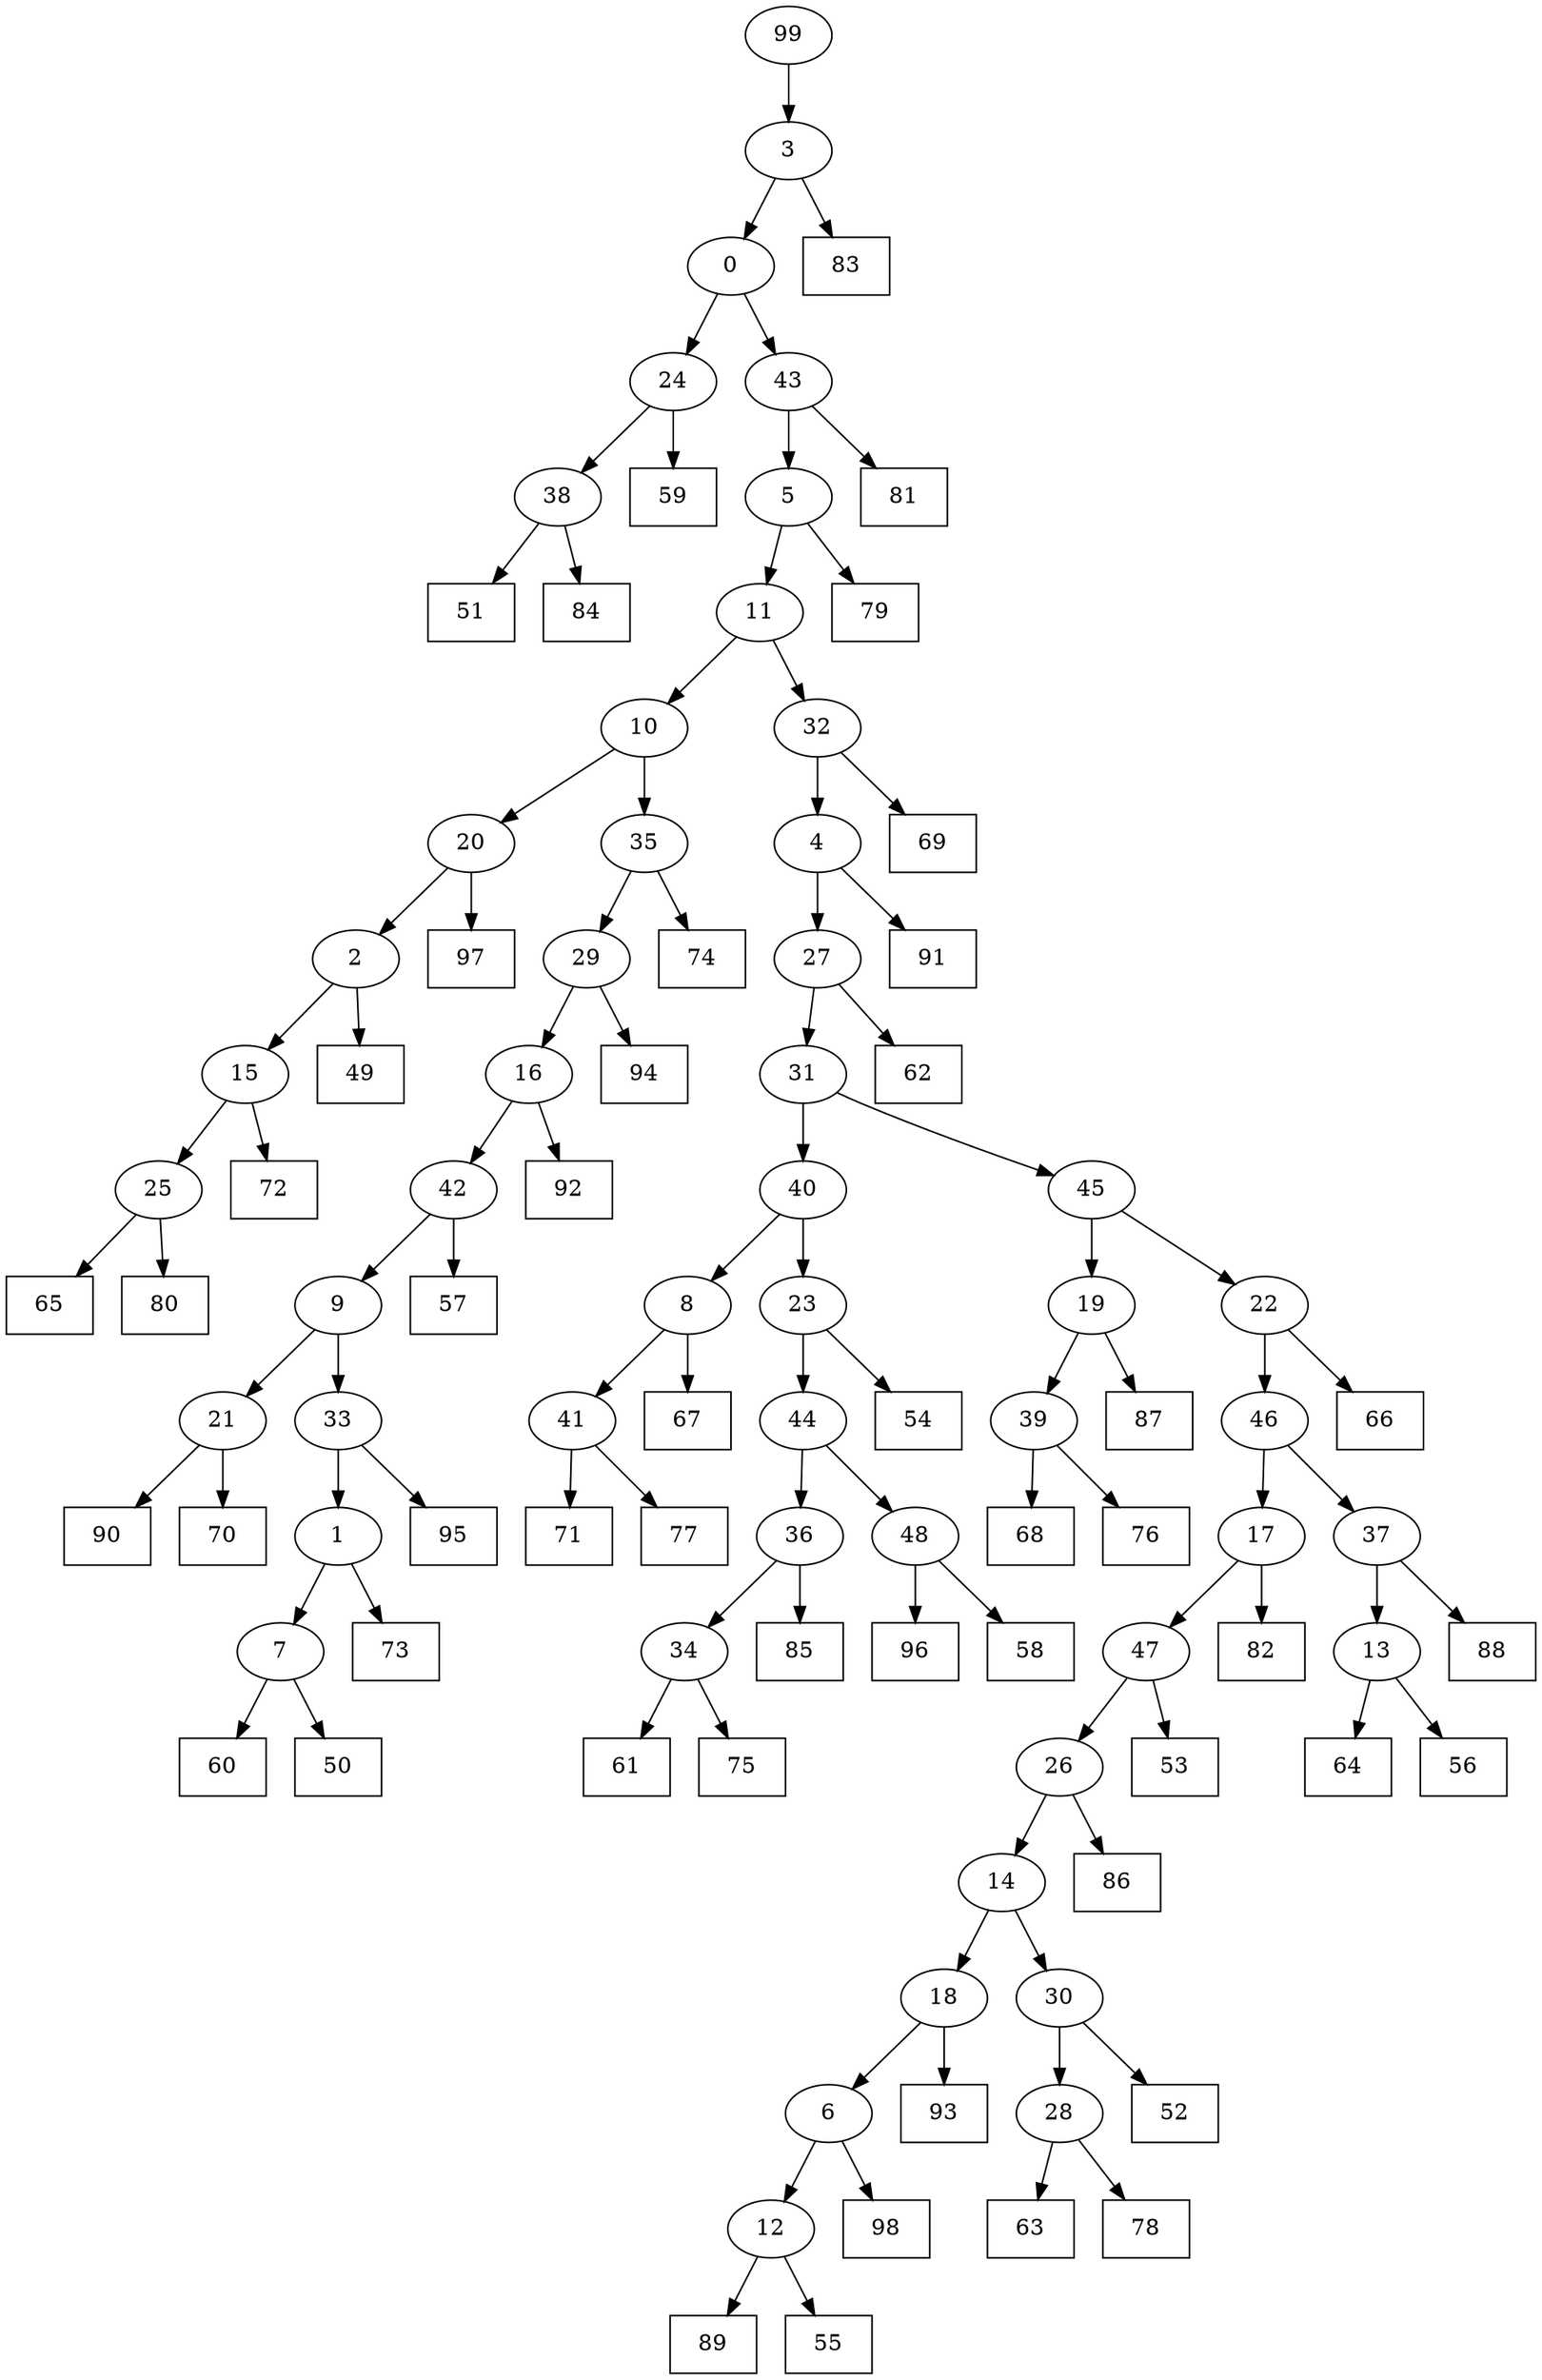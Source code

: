 digraph G {
0[label="0"];
1[label="1"];
2[label="2"];
3[label="3"];
4[label="4"];
5[label="5"];
6[label="6"];
7[label="7"];
8[label="8"];
9[label="9"];
10[label="10"];
11[label="11"];
12[label="12"];
13[label="13"];
14[label="14"];
15[label="15"];
16[label="16"];
17[label="17"];
18[label="18"];
19[label="19"];
20[label="20"];
21[label="21"];
22[label="22"];
23[label="23"];
24[label="24"];
25[label="25"];
26[label="26"];
27[label="27"];
28[label="28"];
29[label="29"];
30[label="30"];
31[label="31"];
32[label="32"];
33[label="33"];
34[label="34"];
35[label="35"];
36[label="36"];
37[label="37"];
38[label="38"];
39[label="39"];
40[label="40"];
41[label="41"];
42[label="42"];
43[label="43"];
44[label="44"];
45[label="45"];
46[label="46"];
47[label="47"];
48[label="48"];
49[shape=box,label="95"];
50[shape=box,label="61"];
51[shape=box,label="62"];
52[shape=box,label="63"];
53[shape=box,label="98"];
54[shape=box,label="71"];
55[shape=box,label="77"];
56[shape=box,label="81"];
57[shape=box,label="66"];
58[shape=box,label="93"];
59[shape=box,label="73"];
60[shape=box,label="60"];
61[shape=box,label="64"];
62[shape=box,label="69"];
63[shape=box,label="51"];
64[shape=box,label="75"];
65[shape=box,label="92"];
66[shape=box,label="56"];
67[shape=box,label="96"];
68[shape=box,label="65"];
69[shape=box,label="86"];
70[shape=box,label="89"];
71[shape=box,label="68"];
72[shape=box,label="58"];
73[shape=box,label="79"];
74[shape=box,label="59"];
75[shape=box,label="80"];
76[shape=box,label="72"];
77[shape=box,label="94"];
78[shape=box,label="90"];
79[shape=box,label="70"];
80[shape=box,label="57"];
81[shape=box,label="52"];
82[shape=box,label="97"];
83[shape=box,label="53"];
84[shape=box,label="78"];
85[shape=box,label="88"];
86[shape=box,label="84"];
87[shape=box,label="67"];
88[shape=box,label="74"];
89[shape=box,label="55"];
90[shape=box,label="76"];
91[shape=box,label="54"];
92[shape=box,label="50"];
93[shape=box,label="87"];
94[shape=box,label="85"];
95[shape=box,label="91"];
96[shape=box,label="49"];
97[shape=box,label="82"];
98[shape=box,label="83"];
99[label="99"];
4->95 ;
21->79 ;
2->96 ;
39->71 ;
0->24 ;
13->61 ;
37->85 ;
27->51 ;
18->58 ;
25->68 ;
46->17 ;
17->97 ;
41->54 ;
38->86 ;
43->5 ;
12->70 ;
36->94 ;
5->73 ;
33->49 ;
22->46 ;
16->65 ;
48->67 ;
29->77 ;
39->90 ;
30->81 ;
10->20 ;
32->62 ;
17->47 ;
4->27 ;
24->38 ;
24->74 ;
15->25 ;
41->55 ;
44->48 ;
7->60 ;
6->12 ;
12->89 ;
6->53 ;
10->35 ;
38->63 ;
8->41 ;
31->45 ;
37->13 ;
42->80 ;
34->64 ;
25->75 ;
16->42 ;
42->9 ;
11->32 ;
32->4 ;
36->34 ;
34->50 ;
1->59 ;
21->78 ;
46->37 ;
3->0 ;
0->43 ;
26->14 ;
35->88 ;
1->7 ;
7->92 ;
48->72 ;
20->2 ;
5->11 ;
31->40 ;
40->8 ;
35->29 ;
29->16 ;
43->56 ;
33->1 ;
20->82 ;
44->36 ;
9->33 ;
45->22 ;
22->57 ;
14->30 ;
27->31 ;
40->23 ;
23->44 ;
23->91 ;
2->15 ;
15->76 ;
13->66 ;
30->28 ;
28->84 ;
9->21 ;
47->26 ;
26->69 ;
8->87 ;
99->3 ;
3->98 ;
28->52 ;
19->93 ;
11->10 ;
14->18 ;
18->6 ;
47->83 ;
45->19 ;
19->39 ;
}
